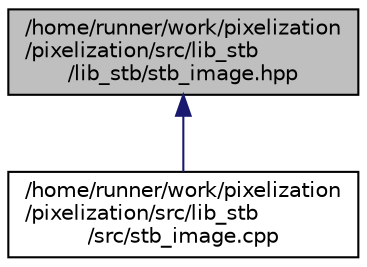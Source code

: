 digraph "/home/runner/work/pixelization/pixelization/src/lib_stb/lib_stb/stb_image.hpp"
{
 // LATEX_PDF_SIZE
  edge [fontname="Helvetica",fontsize="10",labelfontname="Helvetica",labelfontsize="10"];
  node [fontname="Helvetica",fontsize="10",shape=record];
  Node1 [label="/home/runner/work/pixelization\l/pixelization/src/lib_stb\l/lib_stb/stb_image.hpp",height=0.2,width=0.4,color="black", fillcolor="grey75", style="filled", fontcolor="black",tooltip=" "];
  Node1 -> Node2 [dir="back",color="midnightblue",fontsize="10",style="solid",fontname="Helvetica"];
  Node2 [label="/home/runner/work/pixelization\l/pixelization/src/lib_stb\l/src/stb_image.cpp",height=0.2,width=0.4,color="black", fillcolor="white", style="filled",URL="$stb__image_8cpp.html",tooltip=" "];
}
